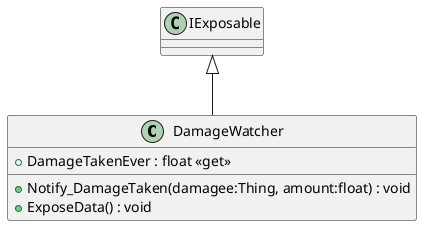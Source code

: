 @startuml
class DamageWatcher {
    + DamageTakenEver : float <<get>>
    + Notify_DamageTaken(damagee:Thing, amount:float) : void
    + ExposeData() : void
}
IExposable <|-- DamageWatcher
@enduml
